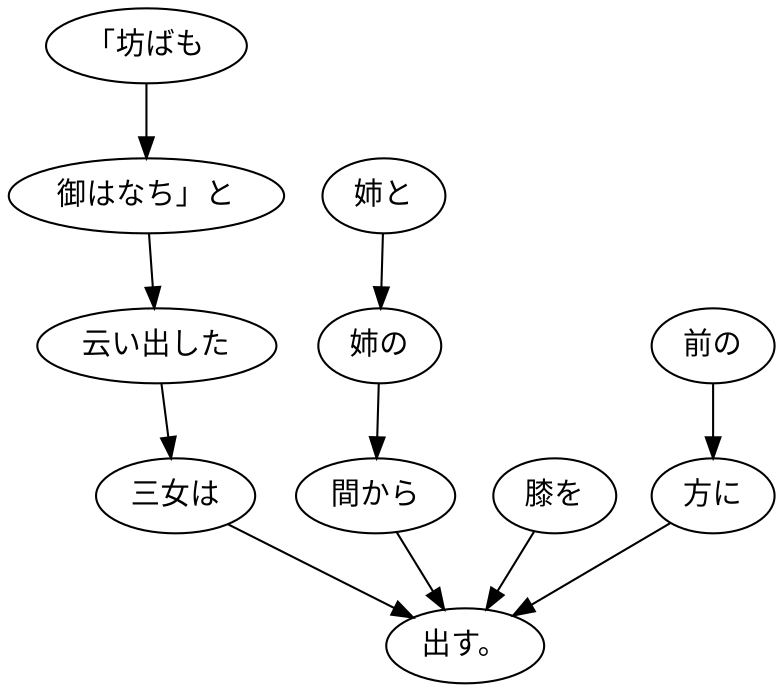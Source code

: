 digraph graph6805 {
	node0 [label="「坊ばも"];
	node1 [label="御はなち」と"];
	node2 [label="云い出した"];
	node3 [label="三女は"];
	node4 [label="姉と"];
	node5 [label="姉の"];
	node6 [label="間から"];
	node7 [label="膝を"];
	node8 [label="前の"];
	node9 [label="方に"];
	node10 [label="出す。"];
	node0 -> node1;
	node1 -> node2;
	node2 -> node3;
	node3 -> node10;
	node4 -> node5;
	node5 -> node6;
	node6 -> node10;
	node7 -> node10;
	node8 -> node9;
	node9 -> node10;
}
